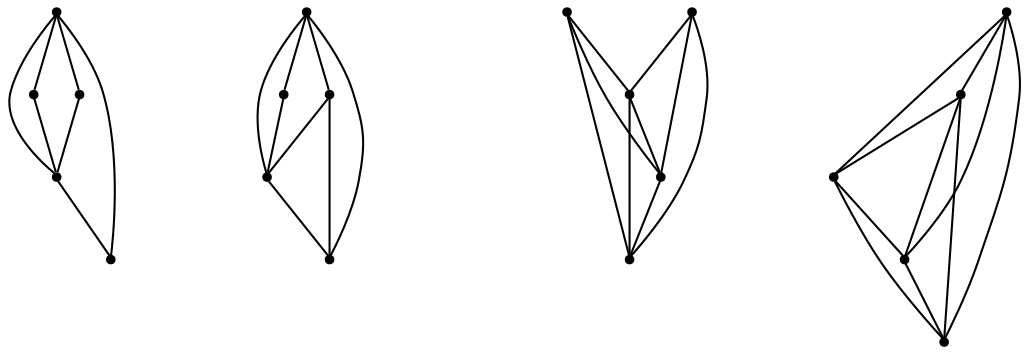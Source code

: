 graph {
  node [shape=point,comment="{\"directed\":false,\"doi\":\"10.1007/978-3-031-49272-3_15\",\"figure\":\"? (10)\"}"]

  v0 [pos="1522.3321232606777,961.6353655936452"]
  v1 [pos="1504.9188801930309,910.8216889188279"]
  v2 [pos="1474.022285448303,997.4531377155234"]
  v3 [pos="1446.7471782683056,910.8216889188279"]
  v4 [pos="1430.0976638914194,961.6353655936452"]
  v5 [pos="1383.303614985918,964.8129193680342"]
  v6 [pos="1365.8915483039984,914.0065552716306"]
  v7 [pos="1334.9949535592705,1000.6338231811028"]
  v8 [pos="1307.72076841133,914.0065552716308"]
  v9 [pos="1291.0712540344437,964.8129193680343"]
  v10 [pos="1242.5073169049479,964.8129193680343"]
  v11 [pos="1225.0951230461928,914.0065552716308"]
  v12 [pos="1194.1995775103567,1000.6338231811028"]
  v13 [pos="1166.9265687481436,914.0065552716306"]
  v14 [pos="1150.27587798553,964.8129193680342"]
  v15 [pos="1100.0199802379282,964.8129193680342"]
  v16 [pos="1082.6068643471167,914.0065552716306"]
  v17 [pos="1051.7091885992877,1000.6338231811028"]
  v18 [pos="1024.4392479782287,914.0065552716308"]
  v19 [pos="1007.7887002895548,964.8129193680342"]

  v0 -- v1 [id="-1",pos="1522.3321232606777,961.6353655936452 1504.9188801930309,910.8216889188279 1504.9188801930309,910.8216889188279 1504.9188801930309,910.8216889188279"]
  v2 -- v0 [id="-2",pos="1474.022285448303,997.4531377155234 1522.3321232606777,961.6353655936452 1522.3321232606777,961.6353655936452 1522.3321232606777,961.6353655936452"]
  v3 -- v0 [id="-3",pos="1446.7471782683056,910.8216889188279 1522.3321232606777,961.6353655936452 1522.3321232606777,961.6353655936452 1522.3321232606777,961.6353655936452"]
  v4 -- v0 [id="-4",pos="1430.0976638914194,961.6353655936452 1522.3321232606777,961.6353655936452 1522.3321232606777,961.6353655936452 1522.3321232606777,961.6353655936452"]
  v4 -- v1 [id="-5",pos="1430.0976638914194,961.6353655936452 1504.9188801930309,910.8216889188279 1504.9188801930309,910.8216889188279 1504.9188801930309,910.8216889188279"]
  v4 -- v2 [id="-6",pos="1430.0976638914194,961.6353655936452 1474.022285448303,997.4531377155234 1474.022285448303,997.4531377155234 1474.022285448303,997.4531377155234"]
  v4 -- v3 [id="-7",pos="1430.0976638914194,961.6353655936452 1446.7471782683056,910.8216889188279 1446.7471782683056,910.8216889188279 1446.7471782683056,910.8216889188279"]
  v5 -- v6 [id="-8",pos="1383.303614985918,964.8129193680342 1365.8915483039984,914.0065552716306 1365.8915483039984,914.0065552716306 1365.8915483039984,914.0065552716306"]
  v6 -- v7 [id="-9",pos="1365.8915483039984,914.0065552716306 1334.9949535592705,1000.6338231811028 1334.9949535592705,1000.6338231811028 1334.9949535592705,1000.6338231811028"]
  v7 -- v5 [id="-10",pos="1334.9949535592705,1000.6338231811028 1383.303614985918,964.8129193680342 1383.303614985918,964.8129193680342 1383.303614985918,964.8129193680342"]
  v8 -- v6 [id="-11",pos="1307.72076841133,914.0065552716308 1365.8915483039984,914.0065552716306 1365.8915483039984,914.0065552716306 1365.8915483039984,914.0065552716306"]
  v9 -- v5 [id="-12",pos="1291.0712540344437,964.8129193680343 1383.303614985918,964.8129193680342 1383.303614985918,964.8129193680342 1383.303614985918,964.8129193680342"]
  v9 -- v6 [id="-13",pos="1291.0712540344437,964.8129193680343 1365.8915483039984,914.0065552716306 1365.8915483039984,914.0065552716306 1365.8915483039984,914.0065552716306"]
  v9 -- v7 [id="-14",pos="1291.0712540344437,964.8129193680343 1334.9949535592705,1000.6338231811028 1334.9949535592705,1000.6338231811028 1334.9949535592705,1000.6338231811028"]
  v9 -- v8 [id="-15",pos="1291.0712540344437,964.8129193680343 1307.72076841133,914.0065552716308 1307.72076841133,914.0065552716308 1307.72076841133,914.0065552716308"]
  v10 -- v11 [id="-16",pos="1242.5073169049479,964.8129193680343 1225.0951230461928,914.0065552716308 1225.0951230461928,914.0065552716308 1225.0951230461928,914.0065552716308"]
  v11 -- v12 [id="-17",pos="1225.0951230461928,914.0065552716308 1194.1995775103567,1000.6338231811028 1194.1995775103567,1000.6338231811028 1194.1995775103567,1000.6338231811028"]
  v12 -- v10 [id="-18",pos="1194.1995775103567,1000.6338231811028 1242.5073169049479,964.8129193680343 1242.5073169049479,964.8129193680343 1242.5073169049479,964.8129193680343"]
  v12 -- v13 [id="-19",pos="1194.1995775103567,1000.6338231811028 1166.9265687481436,914.0065552716306 1166.9265687481436,914.0065552716306 1166.9265687481436,914.0065552716306"]
  v13 -- v11 [id="-20",pos="1166.9265687481436,914.0065552716306 1225.0951230461928,914.0065552716308 1225.0951230461928,914.0065552716308 1225.0951230461928,914.0065552716308"]
  v13 -- v10 [id="-21",pos="1166.9265687481436,914.0065552716306 1242.5073169049479,964.8129193680343 1242.5073169049479,964.8129193680343 1242.5073169049479,964.8129193680343"]
  v14 -- v11 [id="-22",pos="1150.27587798553,964.8129193680342 1225.0951230461928,914.0065552716308 1225.0951230461928,914.0065552716308 1225.0951230461928,914.0065552716308"]
  v14 -- v12 [id="-23",pos="1150.27587798553,964.8129193680342 1194.1995775103567,1000.6338231811028 1194.1995775103567,1000.6338231811028 1194.1995775103567,1000.6338231811028"]
  v14 -- v13 [id="-24",pos="1150.27587798553,964.8129193680342 1166.9265687481436,914.0065552716306 1166.9265687481436,914.0065552716306 1166.9265687481436,914.0065552716306"]
  v15 -- v16 [id="-25",pos="1100.0199802379282,964.8129193680342 1082.6068643471167,914.0065552716306 1082.6068643471167,914.0065552716306 1082.6068643471167,914.0065552716306"]
  v16 -- v17 [id="-26",pos="1082.6068643471167,914.0065552716306 1051.7091885992877,1000.6338231811028 1051.7091885992877,1000.6338231811028 1051.7091885992877,1000.6338231811028"]
  v17 -- v15 [id="-27",pos="1051.7091885992877,1000.6338231811028 1100.0199802379282,964.8129193680342 1100.0199802379282,964.8129193680342 1100.0199802379282,964.8129193680342"]
  v17 -- v18 [id="-28",pos="1051.7091885992877,1000.6338231811028 1024.4392479782287,914.0065552716308 1024.4392479782287,914.0065552716308 1024.4392479782287,914.0065552716308"]
  v18 -- v16 [id="-29",pos="1024.4392479782287,914.0065552716308 1082.6068643471167,914.0065552716306 1082.6068643471167,914.0065552716306 1082.6068643471167,914.0065552716306"]
  v18 -- v15 [id="-30",pos="1024.4392479782287,914.0065552716308 1100.0199802379282,964.8129193680342 1100.0199802379282,964.8129193680342 1100.0199802379282,964.8129193680342"]
  v19 -- v15 [id="-31",pos="1007.7887002895548,964.8129193680342 1100.0199802379282,964.8129193680342 1100.0199802379282,964.8129193680342 1100.0199802379282,964.8129193680342"]
  v19 -- v16 [id="-32",pos="1007.7887002895548,964.8129193680342 1082.6068643471167,914.0065552716306 1082.6068643471167,914.0065552716306 1082.6068643471167,914.0065552716306"]
  v19 -- v17 [id="-33",pos="1007.7887002895548,964.8129193680342 1051.7091885992877,1000.6338231811028 1051.7091885992877,1000.6338231811028 1051.7091885992877,1000.6338231811028"]
  v19 -- v18 [id="-34",pos="1007.7887002895548,964.8129193680342 1024.4392479782287,914.0065552716308 1024.4392479782287,914.0065552716308 1024.4392479782287,914.0065552716308"]
}